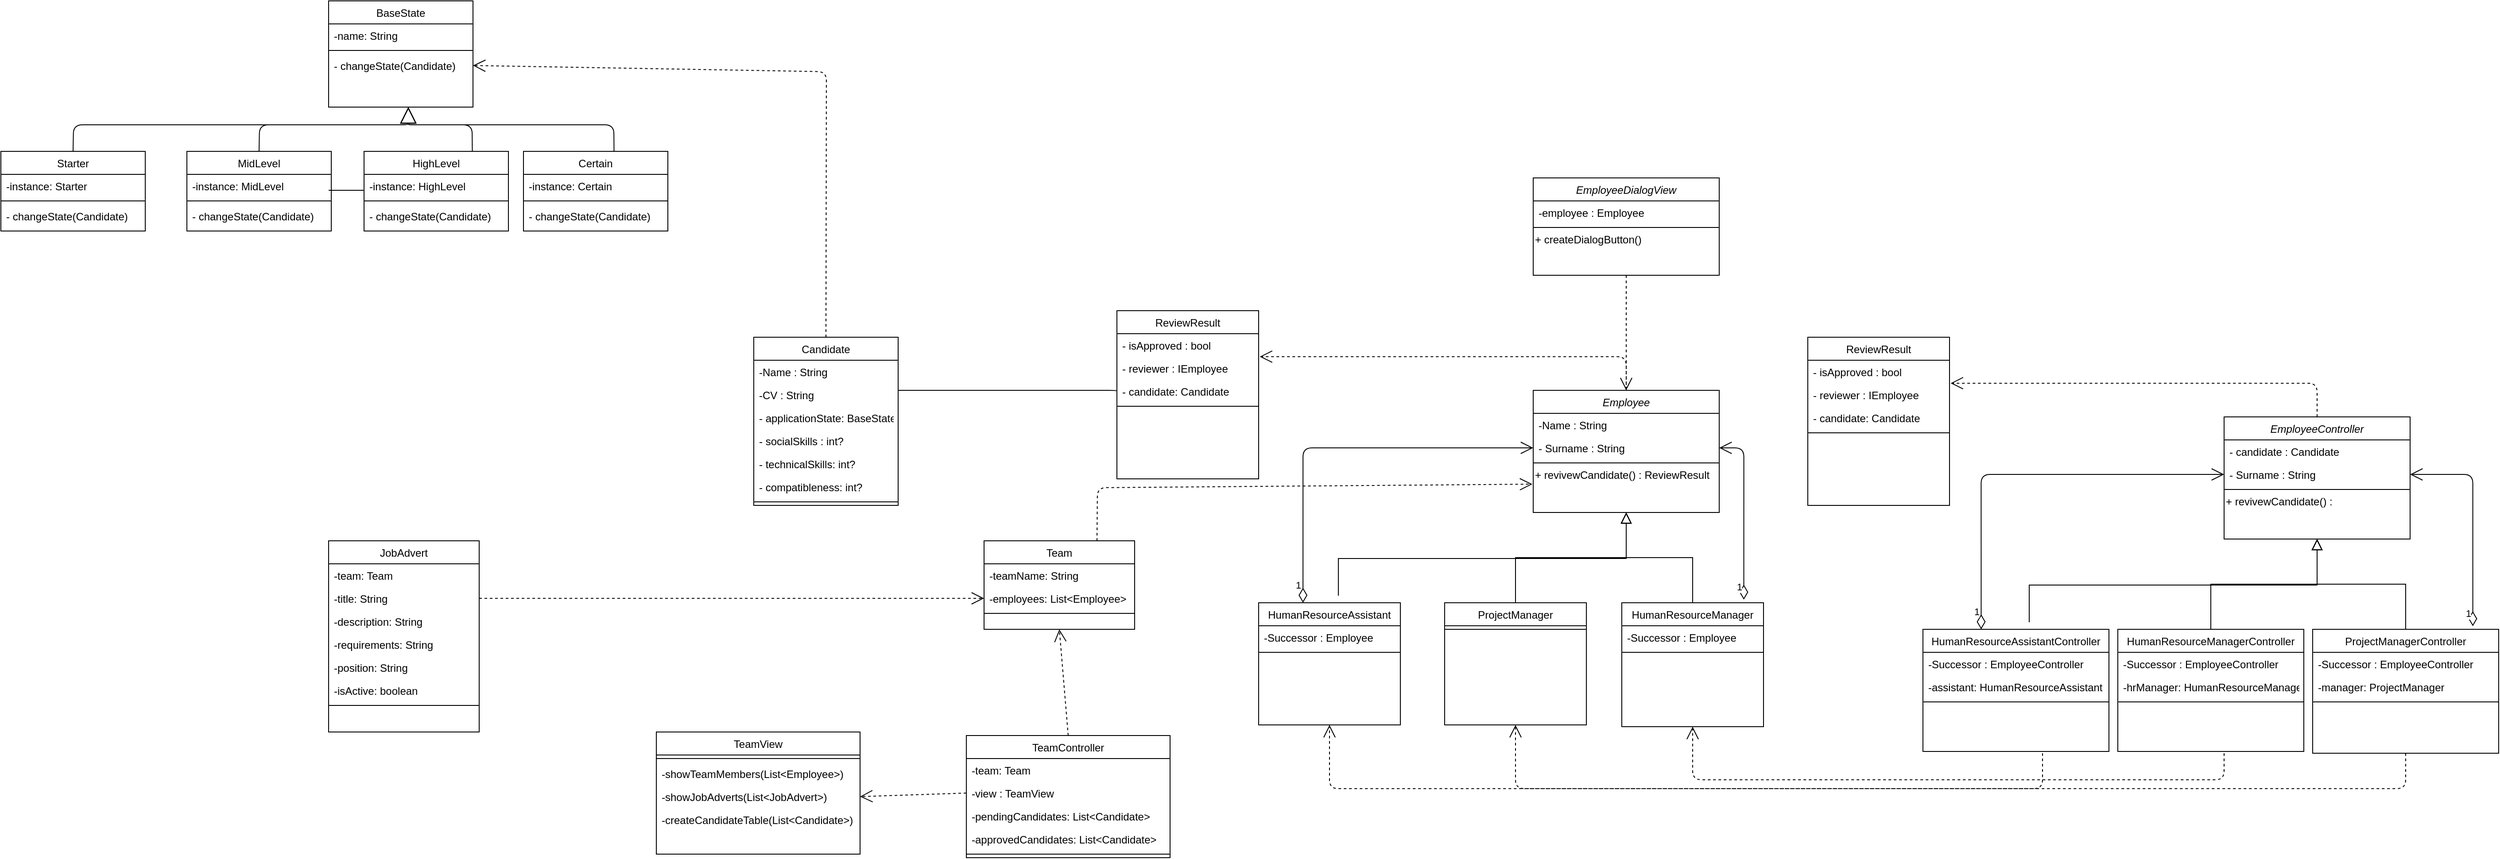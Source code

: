 <mxfile version="14.7.0" type="github"><diagram id="eGSyPyv8vMPq-iq0qNmp" name="Page-1"><mxGraphModel dx="4042" dy="2121" grid="1" gridSize="10" guides="1" tooltips="1" connect="1" arrows="1" fold="1" page="1" pageScale="1" pageWidth="827" pageHeight="1169" math="0" shadow="0"><root><mxCell id="0"/><mxCell id="1" parent="0"/><mxCell id="WmnYeCouEaoD0hvjjaaP-2" value="Employee" style="swimlane;fontStyle=2;align=center;verticalAlign=top;childLayout=stackLayout;horizontal=1;startSize=26;horizontalStack=0;resizeParent=1;resizeLast=0;collapsible=1;marginBottom=0;rounded=0;shadow=0;strokeWidth=1;" vertex="1" parent="1"><mxGeometry x="550" y="130" width="210" height="138" as="geometry"><mxRectangle x="230" y="140" width="160" height="26" as="alternateBounds"/></mxGeometry></mxCell><mxCell id="WmnYeCouEaoD0hvjjaaP-3" value="-Name : String" style="text;align=left;verticalAlign=top;spacingLeft=4;spacingRight=4;overflow=hidden;rotatable=0;points=[[0,0.5],[1,0.5]];portConstraint=eastwest;" vertex="1" parent="WmnYeCouEaoD0hvjjaaP-2"><mxGeometry y="26" width="210" height="26" as="geometry"/></mxCell><mxCell id="WmnYeCouEaoD0hvjjaaP-4" value="- Surname : String" style="text;align=left;verticalAlign=top;spacingLeft=4;spacingRight=4;overflow=hidden;rotatable=0;points=[[0,0.5],[1,0.5]];portConstraint=eastwest;rounded=0;shadow=0;html=0;" vertex="1" parent="WmnYeCouEaoD0hvjjaaP-2"><mxGeometry y="52" width="210" height="26" as="geometry"/></mxCell><mxCell id="WmnYeCouEaoD0hvjjaaP-5" value="" style="line;html=1;strokeWidth=1;align=left;verticalAlign=middle;spacingTop=-1;spacingLeft=3;spacingRight=3;rotatable=0;labelPosition=right;points=[];portConstraint=eastwest;" vertex="1" parent="WmnYeCouEaoD0hvjjaaP-2"><mxGeometry y="78" width="210" height="8" as="geometry"/></mxCell><mxCell id="WmnYeCouEaoD0hvjjaaP-6" value="+ revivewCandidate() :&amp;nbsp;&lt;span style=&quot;text-align: center&quot;&gt;ReviewResult&lt;/span&gt;" style="text;html=1;align=left;verticalAlign=middle;resizable=0;points=[];autosize=1;strokeColor=none;" vertex="1" parent="WmnYeCouEaoD0hvjjaaP-2"><mxGeometry y="86" width="210" height="20" as="geometry"/></mxCell><mxCell id="WmnYeCouEaoD0hvjjaaP-7" value="ProjectManager" style="swimlane;fontStyle=0;align=center;verticalAlign=top;childLayout=stackLayout;horizontal=1;startSize=26;horizontalStack=0;resizeParent=1;resizeLast=0;collapsible=1;marginBottom=0;rounded=0;shadow=0;strokeWidth=1;" vertex="1" parent="1"><mxGeometry x="450" y="370" width="160" height="138" as="geometry"><mxRectangle x="130" y="380" width="160" height="26" as="alternateBounds"/></mxGeometry></mxCell><mxCell id="WmnYeCouEaoD0hvjjaaP-8" value="" style="line;html=1;strokeWidth=1;align=left;verticalAlign=middle;spacingTop=-1;spacingLeft=3;spacingRight=3;rotatable=0;labelPosition=right;points=[];portConstraint=eastwest;" vertex="1" parent="WmnYeCouEaoD0hvjjaaP-7"><mxGeometry y="26" width="160" height="8" as="geometry"/></mxCell><mxCell id="WmnYeCouEaoD0hvjjaaP-9" value="" style="endArrow=block;endSize=10;endFill=0;shadow=0;strokeWidth=1;rounded=0;edgeStyle=elbowEdgeStyle;elbow=vertical;" edge="1" parent="1" source="WmnYeCouEaoD0hvjjaaP-7" target="WmnYeCouEaoD0hvjjaaP-2"><mxGeometry width="160" relative="1" as="geometry"><mxPoint x="530" y="213" as="sourcePoint"/><mxPoint x="530" y="213" as="targetPoint"/></mxGeometry></mxCell><mxCell id="WmnYeCouEaoD0hvjjaaP-10" value="HumanResourceManager" style="swimlane;fontStyle=0;align=center;verticalAlign=top;childLayout=stackLayout;horizontal=1;startSize=26;horizontalStack=0;resizeParent=1;resizeLast=0;collapsible=1;marginBottom=0;rounded=0;shadow=0;strokeWidth=1;" vertex="1" parent="1"><mxGeometry x="650" y="370" width="160" height="140" as="geometry"><mxRectangle x="340" y="380" width="170" height="26" as="alternateBounds"/></mxGeometry></mxCell><mxCell id="WmnYeCouEaoD0hvjjaaP-11" value="-Successor : Employee" style="text;align=left;verticalAlign=top;spacingLeft=4;spacingRight=4;overflow=hidden;rotatable=0;points=[[0,0.5],[1,0.5]];portConstraint=eastwest;" vertex="1" parent="WmnYeCouEaoD0hvjjaaP-10"><mxGeometry y="26" width="160" height="26" as="geometry"/></mxCell><mxCell id="WmnYeCouEaoD0hvjjaaP-12" value="" style="line;html=1;strokeWidth=1;align=left;verticalAlign=middle;spacingTop=-1;spacingLeft=3;spacingRight=3;rotatable=0;labelPosition=right;points=[];portConstraint=eastwest;" vertex="1" parent="WmnYeCouEaoD0hvjjaaP-10"><mxGeometry y="52" width="160" height="8" as="geometry"/></mxCell><mxCell id="WmnYeCouEaoD0hvjjaaP-13" value="" style="endArrow=block;endSize=10;endFill=0;shadow=0;strokeWidth=1;rounded=0;edgeStyle=elbowEdgeStyle;elbow=vertical;" edge="1" parent="1" source="WmnYeCouEaoD0hvjjaaP-10" target="WmnYeCouEaoD0hvjjaaP-2"><mxGeometry width="160" relative="1" as="geometry"><mxPoint x="540" y="383" as="sourcePoint"/><mxPoint x="640" y="281" as="targetPoint"/></mxGeometry></mxCell><mxCell id="WmnYeCouEaoD0hvjjaaP-14" value="HumanResourceAssistant" style="swimlane;fontStyle=0;align=center;verticalAlign=top;childLayout=stackLayout;horizontal=1;startSize=26;horizontalStack=0;resizeParent=1;resizeLast=0;collapsible=1;marginBottom=0;rounded=0;shadow=0;strokeWidth=1;" vertex="1" parent="1"><mxGeometry x="240" y="370" width="160" height="138" as="geometry"><mxRectangle x="130" y="380" width="160" height="26" as="alternateBounds"/></mxGeometry></mxCell><mxCell id="WmnYeCouEaoD0hvjjaaP-15" value="-Successor : Employee" style="text;align=left;verticalAlign=top;spacingLeft=4;spacingRight=4;overflow=hidden;rotatable=0;points=[[0,0.5],[1,0.5]];portConstraint=eastwest;" vertex="1" parent="WmnYeCouEaoD0hvjjaaP-14"><mxGeometry y="26" width="160" height="26" as="geometry"/></mxCell><mxCell id="WmnYeCouEaoD0hvjjaaP-16" value="" style="line;html=1;strokeWidth=1;align=left;verticalAlign=middle;spacingTop=-1;spacingLeft=3;spacingRight=3;rotatable=0;labelPosition=right;points=[];portConstraint=eastwest;" vertex="1" parent="WmnYeCouEaoD0hvjjaaP-14"><mxGeometry y="52" width="160" height="8" as="geometry"/></mxCell><mxCell id="WmnYeCouEaoD0hvjjaaP-17" value="" style="endArrow=block;endSize=10;endFill=0;shadow=0;strokeWidth=1;rounded=0;edgeStyle=elbowEdgeStyle;elbow=vertical;entryX=0.5;entryY=1;entryDx=0;entryDy=0;" edge="1" parent="1" target="WmnYeCouEaoD0hvjjaaP-2"><mxGeometry width="160" relative="1" as="geometry"><mxPoint x="330" y="362" as="sourcePoint"/><mxPoint x="220" y="260" as="targetPoint"/><Array as="points"><mxPoint x="510" y="320"/><mxPoint x="510" y="320"/></Array></mxGeometry></mxCell><mxCell id="WmnYeCouEaoD0hvjjaaP-18" value="ReviewResult" style="swimlane;fontStyle=0;align=center;verticalAlign=top;childLayout=stackLayout;horizontal=1;startSize=26;horizontalStack=0;resizeParent=1;resizeLast=0;collapsible=1;marginBottom=0;rounded=0;shadow=0;strokeWidth=1;" vertex="1" parent="1"><mxGeometry x="80" y="40" width="160" height="190" as="geometry"><mxRectangle x="130" y="380" width="160" height="26" as="alternateBounds"/></mxGeometry></mxCell><mxCell id="WmnYeCouEaoD0hvjjaaP-19" value="- isApproved : bool" style="text;align=left;verticalAlign=top;spacingLeft=4;spacingRight=4;overflow=hidden;rotatable=0;points=[[0,0.5],[1,0.5]];portConstraint=eastwest;" vertex="1" parent="WmnYeCouEaoD0hvjjaaP-18"><mxGeometry y="26" width="160" height="26" as="geometry"/></mxCell><mxCell id="WmnYeCouEaoD0hvjjaaP-20" value="- reviewer : IEmployee" style="text;align=left;verticalAlign=top;spacingLeft=4;spacingRight=4;overflow=hidden;rotatable=0;points=[[0,0.5],[1,0.5]];portConstraint=eastwest;" vertex="1" parent="WmnYeCouEaoD0hvjjaaP-18"><mxGeometry y="52" width="160" height="26" as="geometry"/></mxCell><mxCell id="WmnYeCouEaoD0hvjjaaP-21" value="- candidate: Candidate" style="text;align=left;verticalAlign=top;spacingLeft=4;spacingRight=4;overflow=hidden;rotatable=0;points=[[0,0.5],[1,0.5]];portConstraint=eastwest;" vertex="1" parent="WmnYeCouEaoD0hvjjaaP-18"><mxGeometry y="78" width="160" height="26" as="geometry"/></mxCell><mxCell id="WmnYeCouEaoD0hvjjaaP-22" value="" style="line;html=1;strokeWidth=1;align=left;verticalAlign=middle;spacingTop=-1;spacingLeft=3;spacingRight=3;rotatable=0;labelPosition=right;points=[];portConstraint=eastwest;" vertex="1" parent="WmnYeCouEaoD0hvjjaaP-18"><mxGeometry y="104" width="160" height="8" as="geometry"/></mxCell><mxCell id="WmnYeCouEaoD0hvjjaaP-23" value="1" style="endArrow=open;html=1;endSize=12;startArrow=diamondThin;startSize=14;startFill=0;edgeStyle=orthogonalEdgeStyle;align=left;verticalAlign=bottom;entryX=0;entryY=0.5;entryDx=0;entryDy=0;exitX=0.313;exitY=0;exitDx=0;exitDy=0;exitPerimeter=0;" edge="1" parent="1" source="WmnYeCouEaoD0hvjjaaP-14" target="WmnYeCouEaoD0hvjjaaP-4"><mxGeometry x="-0.952" y="10" relative="1" as="geometry"><mxPoint x="290" y="350" as="sourcePoint"/><mxPoint x="880" y="220" as="targetPoint"/><mxPoint as="offset"/></mxGeometry></mxCell><mxCell id="WmnYeCouEaoD0hvjjaaP-24" value="1" style="endArrow=open;html=1;endSize=12;startArrow=diamondThin;startSize=14;startFill=0;edgeStyle=orthogonalEdgeStyle;align=left;verticalAlign=bottom;entryX=1;entryY=0.5;entryDx=0;entryDy=0;exitX=0.861;exitY=-0.025;exitDx=0;exitDy=0;exitPerimeter=0;" edge="1" parent="1" source="WmnYeCouEaoD0hvjjaaP-10" target="WmnYeCouEaoD0hvjjaaP-4"><mxGeometry x="-0.952" y="10" relative="1" as="geometry"><mxPoint x="1050" y="325" as="sourcePoint"/><mxPoint x="810" y="170" as="targetPoint"/><mxPoint as="offset"/></mxGeometry></mxCell><mxCell id="WmnYeCouEaoD0hvjjaaP-25" value="" style="endArrow=open;endSize=12;dashed=1;html=1;entryX=1.008;entryY=-0.002;entryDx=0;entryDy=0;entryPerimeter=0;exitX=0.5;exitY=0;exitDx=0;exitDy=0;" edge="1" parent="1" source="WmnYeCouEaoD0hvjjaaP-2" target="WmnYeCouEaoD0hvjjaaP-20"><mxGeometry x="0.028" y="-19" width="160" relative="1" as="geometry"><mxPoint x="630" y="90" as="sourcePoint"/><mxPoint x="570" y="160" as="targetPoint"/><Array as="points"><mxPoint x="655" y="92"/></Array><mxPoint as="offset"/></mxGeometry></mxCell><mxCell id="WmnYeCouEaoD0hvjjaaP-26" value="Candidate&#10;" style="swimlane;fontStyle=0;align=center;verticalAlign=top;childLayout=stackLayout;horizontal=1;startSize=26;horizontalStack=0;resizeParent=1;resizeLast=0;collapsible=1;marginBottom=0;rounded=0;shadow=0;strokeWidth=1;" vertex="1" parent="1"><mxGeometry x="-330" y="70" width="163" height="190" as="geometry"><mxRectangle x="130" y="380" width="160" height="26" as="alternateBounds"/></mxGeometry></mxCell><mxCell id="WmnYeCouEaoD0hvjjaaP-27" value="-Name : String" style="text;align=left;verticalAlign=top;spacingLeft=4;spacingRight=4;overflow=hidden;rotatable=0;points=[[0,0.5],[1,0.5]];portConstraint=eastwest;" vertex="1" parent="WmnYeCouEaoD0hvjjaaP-26"><mxGeometry y="26" width="163" height="26" as="geometry"/></mxCell><mxCell id="WmnYeCouEaoD0hvjjaaP-28" value="-CV : String" style="text;align=left;verticalAlign=top;spacingLeft=4;spacingRight=4;overflow=hidden;rotatable=0;points=[[0,0.5],[1,0.5]];portConstraint=eastwest;" vertex="1" parent="WmnYeCouEaoD0hvjjaaP-26"><mxGeometry y="52" width="163" height="26" as="geometry"/></mxCell><mxCell id="WmnYeCouEaoD0hvjjaaP-29" value="- applicationState: BaseState" style="text;align=left;verticalAlign=top;spacingLeft=4;spacingRight=4;overflow=hidden;rotatable=0;points=[[0,0.5],[1,0.5]];portConstraint=eastwest;" vertex="1" parent="WmnYeCouEaoD0hvjjaaP-26"><mxGeometry y="78" width="163" height="26" as="geometry"/></mxCell><mxCell id="WmnYeCouEaoD0hvjjaaP-30" value="- socialSkills : int?" style="text;align=left;verticalAlign=top;spacingLeft=4;spacingRight=4;overflow=hidden;rotatable=0;points=[[0,0.5],[1,0.5]];portConstraint=eastwest;" vertex="1" parent="WmnYeCouEaoD0hvjjaaP-26"><mxGeometry y="104" width="163" height="26" as="geometry"/></mxCell><mxCell id="WmnYeCouEaoD0hvjjaaP-31" value="- technicalSkills: int?" style="text;align=left;verticalAlign=top;spacingLeft=4;spacingRight=4;overflow=hidden;rotatable=0;points=[[0,0.5],[1,0.5]];portConstraint=eastwest;" vertex="1" parent="WmnYeCouEaoD0hvjjaaP-26"><mxGeometry y="130" width="163" height="26" as="geometry"/></mxCell><mxCell id="WmnYeCouEaoD0hvjjaaP-32" value="- compatibleness: int?" style="text;align=left;verticalAlign=top;spacingLeft=4;spacingRight=4;overflow=hidden;rotatable=0;points=[[0,0.5],[1,0.5]];portConstraint=eastwest;" vertex="1" parent="WmnYeCouEaoD0hvjjaaP-26"><mxGeometry y="156" width="163" height="26" as="geometry"/></mxCell><mxCell id="WmnYeCouEaoD0hvjjaaP-33" value="" style="line;html=1;strokeWidth=1;align=left;verticalAlign=middle;spacingTop=-1;spacingLeft=3;spacingRight=3;rotatable=0;labelPosition=right;points=[];portConstraint=eastwest;" vertex="1" parent="WmnYeCouEaoD0hvjjaaP-26"><mxGeometry y="182" width="163" height="8" as="geometry"/></mxCell><mxCell id="WmnYeCouEaoD0hvjjaaP-34" value="" style="endArrow=none;html=1;edgeStyle=orthogonalEdgeStyle;entryX=0;entryY=0.5;entryDx=0;entryDy=0;" edge="1" parent="1" target="WmnYeCouEaoD0hvjjaaP-21"><mxGeometry relative="1" as="geometry"><mxPoint x="-167" y="130" as="sourcePoint"/><mxPoint x="-7" y="130" as="targetPoint"/><Array as="points"><mxPoint x="80" y="130"/></Array></mxGeometry></mxCell><mxCell id="WmnYeCouEaoD0hvjjaaP-35" value="EmployeeController" style="swimlane;fontStyle=2;align=center;verticalAlign=top;childLayout=stackLayout;horizontal=1;startSize=26;horizontalStack=0;resizeParent=1;resizeLast=0;collapsible=1;marginBottom=0;rounded=0;shadow=0;strokeWidth=1;" vertex="1" parent="1"><mxGeometry x="1330" y="160" width="210" height="138" as="geometry"><mxRectangle x="230" y="140" width="160" height="26" as="alternateBounds"/></mxGeometry></mxCell><mxCell id="WmnYeCouEaoD0hvjjaaP-36" value="- candidate : Candidate" style="text;align=left;verticalAlign=top;spacingLeft=4;spacingRight=4;overflow=hidden;rotatable=0;points=[[0,0.5],[1,0.5]];portConstraint=eastwest;" vertex="1" parent="WmnYeCouEaoD0hvjjaaP-35"><mxGeometry y="26" width="210" height="26" as="geometry"/></mxCell><mxCell id="WmnYeCouEaoD0hvjjaaP-37" value="- Surname : String" style="text;align=left;verticalAlign=top;spacingLeft=4;spacingRight=4;overflow=hidden;rotatable=0;points=[[0,0.5],[1,0.5]];portConstraint=eastwest;rounded=0;shadow=0;html=0;" vertex="1" parent="WmnYeCouEaoD0hvjjaaP-35"><mxGeometry y="52" width="210" height="26" as="geometry"/></mxCell><mxCell id="WmnYeCouEaoD0hvjjaaP-38" value="" style="line;html=1;strokeWidth=1;align=left;verticalAlign=middle;spacingTop=-1;spacingLeft=3;spacingRight=3;rotatable=0;labelPosition=right;points=[];portConstraint=eastwest;" vertex="1" parent="WmnYeCouEaoD0hvjjaaP-35"><mxGeometry y="78" width="210" height="8" as="geometry"/></mxCell><mxCell id="WmnYeCouEaoD0hvjjaaP-39" value="+ revivewCandidate() :" style="text;html=1;align=left;verticalAlign=middle;resizable=0;points=[];autosize=1;strokeColor=none;" vertex="1" parent="WmnYeCouEaoD0hvjjaaP-35"><mxGeometry y="86" width="210" height="20" as="geometry"/></mxCell><mxCell id="WmnYeCouEaoD0hvjjaaP-40" value="HumanResourceManagerController" style="swimlane;fontStyle=0;align=center;verticalAlign=top;childLayout=stackLayout;horizontal=1;startSize=26;horizontalStack=0;resizeParent=1;resizeLast=0;collapsible=1;marginBottom=0;rounded=0;shadow=0;strokeWidth=1;" vertex="1" parent="1"><mxGeometry x="1210" y="400" width="210" height="138" as="geometry"><mxRectangle x="130" y="380" width="160" height="26" as="alternateBounds"/></mxGeometry></mxCell><mxCell id="WmnYeCouEaoD0hvjjaaP-41" value="-Successor : EmployeeController" style="text;align=left;verticalAlign=top;spacingLeft=4;spacingRight=4;overflow=hidden;rotatable=0;points=[[0,0.5],[1,0.5]];portConstraint=eastwest;" vertex="1" parent="WmnYeCouEaoD0hvjjaaP-40"><mxGeometry y="26" width="210" height="26" as="geometry"/></mxCell><mxCell id="WmnYeCouEaoD0hvjjaaP-42" value="-hrManager: HumanResourceManager" style="text;align=left;verticalAlign=top;spacingLeft=4;spacingRight=4;overflow=hidden;rotatable=0;points=[[0,0.5],[1,0.5]];portConstraint=eastwest;" vertex="1" parent="WmnYeCouEaoD0hvjjaaP-40"><mxGeometry y="52" width="210" height="26" as="geometry"/></mxCell><mxCell id="WmnYeCouEaoD0hvjjaaP-43" value="" style="line;html=1;strokeWidth=1;align=left;verticalAlign=middle;spacingTop=-1;spacingLeft=3;spacingRight=3;rotatable=0;labelPosition=right;points=[];portConstraint=eastwest;" vertex="1" parent="WmnYeCouEaoD0hvjjaaP-40"><mxGeometry y="78" width="210" height="8" as="geometry"/></mxCell><mxCell id="WmnYeCouEaoD0hvjjaaP-44" value="" style="endArrow=block;endSize=10;endFill=0;shadow=0;strokeWidth=1;rounded=0;edgeStyle=elbowEdgeStyle;elbow=vertical;" edge="1" parent="1" source="WmnYeCouEaoD0hvjjaaP-40" target="WmnYeCouEaoD0hvjjaaP-35"><mxGeometry width="160" relative="1" as="geometry"><mxPoint x="1310" y="243" as="sourcePoint"/><mxPoint x="1310" y="243" as="targetPoint"/></mxGeometry></mxCell><mxCell id="WmnYeCouEaoD0hvjjaaP-45" value="ProjectManagerController" style="swimlane;fontStyle=0;align=center;verticalAlign=top;childLayout=stackLayout;horizontal=1;startSize=26;horizontalStack=0;resizeParent=1;resizeLast=0;collapsible=1;marginBottom=0;rounded=0;shadow=0;strokeWidth=1;" vertex="1" parent="1"><mxGeometry x="1430" y="400" width="210" height="140" as="geometry"><mxRectangle x="340" y="380" width="170" height="26" as="alternateBounds"/></mxGeometry></mxCell><mxCell id="WmnYeCouEaoD0hvjjaaP-46" value="-Successor : EmployeeController" style="text;align=left;verticalAlign=top;spacingLeft=4;spacingRight=4;overflow=hidden;rotatable=0;points=[[0,0.5],[1,0.5]];portConstraint=eastwest;" vertex="1" parent="WmnYeCouEaoD0hvjjaaP-45"><mxGeometry y="26" width="210" height="26" as="geometry"/></mxCell><mxCell id="WmnYeCouEaoD0hvjjaaP-47" value="-manager: ProjectManager" style="text;align=left;verticalAlign=top;spacingLeft=4;spacingRight=4;overflow=hidden;rotatable=0;points=[[0,0.5],[1,0.5]];portConstraint=eastwest;" vertex="1" parent="WmnYeCouEaoD0hvjjaaP-45"><mxGeometry y="52" width="210" height="26" as="geometry"/></mxCell><mxCell id="WmnYeCouEaoD0hvjjaaP-48" value="" style="line;html=1;strokeWidth=1;align=left;verticalAlign=middle;spacingTop=-1;spacingLeft=3;spacingRight=3;rotatable=0;labelPosition=right;points=[];portConstraint=eastwest;" vertex="1" parent="WmnYeCouEaoD0hvjjaaP-45"><mxGeometry y="78" width="210" height="8" as="geometry"/></mxCell><mxCell id="WmnYeCouEaoD0hvjjaaP-49" value="" style="endArrow=block;endSize=10;endFill=0;shadow=0;strokeWidth=1;rounded=0;edgeStyle=elbowEdgeStyle;elbow=vertical;" edge="1" parent="1" source="WmnYeCouEaoD0hvjjaaP-45" target="WmnYeCouEaoD0hvjjaaP-35"><mxGeometry width="160" relative="1" as="geometry"><mxPoint x="1320" y="413" as="sourcePoint"/><mxPoint x="1420" y="311" as="targetPoint"/></mxGeometry></mxCell><mxCell id="WmnYeCouEaoD0hvjjaaP-50" value="HumanResourceAssistantController" style="swimlane;fontStyle=0;align=center;verticalAlign=top;childLayout=stackLayout;horizontal=1;startSize=26;horizontalStack=0;resizeParent=1;resizeLast=0;collapsible=1;marginBottom=0;rounded=0;shadow=0;strokeWidth=1;" vertex="1" parent="1"><mxGeometry x="990" y="400" width="210" height="138" as="geometry"><mxRectangle x="130" y="380" width="160" height="26" as="alternateBounds"/></mxGeometry></mxCell><mxCell id="WmnYeCouEaoD0hvjjaaP-51" value="-Successor : EmployeeController" style="text;align=left;verticalAlign=top;spacingLeft=4;spacingRight=4;overflow=hidden;rotatable=0;points=[[0,0.5],[1,0.5]];portConstraint=eastwest;" vertex="1" parent="WmnYeCouEaoD0hvjjaaP-50"><mxGeometry y="26" width="210" height="26" as="geometry"/></mxCell><mxCell id="WmnYeCouEaoD0hvjjaaP-52" value="-assistant: HumanResourceAssistant" style="text;align=left;verticalAlign=top;spacingLeft=4;spacingRight=4;overflow=hidden;rotatable=0;points=[[0,0.5],[1,0.5]];portConstraint=eastwest;" vertex="1" parent="WmnYeCouEaoD0hvjjaaP-50"><mxGeometry y="52" width="210" height="26" as="geometry"/></mxCell><mxCell id="WmnYeCouEaoD0hvjjaaP-53" value="" style="line;html=1;strokeWidth=1;align=left;verticalAlign=middle;spacingTop=-1;spacingLeft=3;spacingRight=3;rotatable=0;labelPosition=right;points=[];portConstraint=eastwest;" vertex="1" parent="WmnYeCouEaoD0hvjjaaP-50"><mxGeometry y="78" width="210" height="8" as="geometry"/></mxCell><mxCell id="WmnYeCouEaoD0hvjjaaP-54" value="" style="endArrow=block;endSize=10;endFill=0;shadow=0;strokeWidth=1;rounded=0;edgeStyle=elbowEdgeStyle;elbow=vertical;entryX=0.5;entryY=1;entryDx=0;entryDy=0;" edge="1" parent="1" target="WmnYeCouEaoD0hvjjaaP-35"><mxGeometry width="160" relative="1" as="geometry"><mxPoint x="1110.0" y="392" as="sourcePoint"/><mxPoint x="1000" y="290" as="targetPoint"/><Array as="points"><mxPoint x="1290" y="350"/><mxPoint x="1290" y="350"/></Array></mxGeometry></mxCell><mxCell id="WmnYeCouEaoD0hvjjaaP-55" value="ReviewResult" style="swimlane;fontStyle=0;align=center;verticalAlign=top;childLayout=stackLayout;horizontal=1;startSize=26;horizontalStack=0;resizeParent=1;resizeLast=0;collapsible=1;marginBottom=0;rounded=0;shadow=0;strokeWidth=1;" vertex="1" parent="1"><mxGeometry x="860" y="70" width="160" height="190" as="geometry"><mxRectangle x="130" y="380" width="160" height="26" as="alternateBounds"/></mxGeometry></mxCell><mxCell id="WmnYeCouEaoD0hvjjaaP-56" value="- isApproved : bool" style="text;align=left;verticalAlign=top;spacingLeft=4;spacingRight=4;overflow=hidden;rotatable=0;points=[[0,0.5],[1,0.5]];portConstraint=eastwest;" vertex="1" parent="WmnYeCouEaoD0hvjjaaP-55"><mxGeometry y="26" width="160" height="26" as="geometry"/></mxCell><mxCell id="WmnYeCouEaoD0hvjjaaP-57" value="- reviewer : IEmployee" style="text;align=left;verticalAlign=top;spacingLeft=4;spacingRight=4;overflow=hidden;rotatable=0;points=[[0,0.5],[1,0.5]];portConstraint=eastwest;" vertex="1" parent="WmnYeCouEaoD0hvjjaaP-55"><mxGeometry y="52" width="160" height="26" as="geometry"/></mxCell><mxCell id="WmnYeCouEaoD0hvjjaaP-58" value="- candidate: Candidate" style="text;align=left;verticalAlign=top;spacingLeft=4;spacingRight=4;overflow=hidden;rotatable=0;points=[[0,0.5],[1,0.5]];portConstraint=eastwest;" vertex="1" parent="WmnYeCouEaoD0hvjjaaP-55"><mxGeometry y="78" width="160" height="26" as="geometry"/></mxCell><mxCell id="WmnYeCouEaoD0hvjjaaP-59" value="" style="line;html=1;strokeWidth=1;align=left;verticalAlign=middle;spacingTop=-1;spacingLeft=3;spacingRight=3;rotatable=0;labelPosition=right;points=[];portConstraint=eastwest;" vertex="1" parent="WmnYeCouEaoD0hvjjaaP-55"><mxGeometry y="104" width="160" height="8" as="geometry"/></mxCell><mxCell id="WmnYeCouEaoD0hvjjaaP-60" value="1" style="endArrow=open;html=1;endSize=12;startArrow=diamondThin;startSize=14;startFill=0;edgeStyle=orthogonalEdgeStyle;align=left;verticalAlign=bottom;entryX=0;entryY=0.5;entryDx=0;entryDy=0;exitX=0.313;exitY=0;exitDx=0;exitDy=0;exitPerimeter=0;" edge="1" parent="1" source="WmnYeCouEaoD0hvjjaaP-50" target="WmnYeCouEaoD0hvjjaaP-37"><mxGeometry x="-0.952" y="10" relative="1" as="geometry"><mxPoint x="1070" y="380" as="sourcePoint"/><mxPoint x="1660" y="250" as="targetPoint"/><mxPoint as="offset"/></mxGeometry></mxCell><mxCell id="WmnYeCouEaoD0hvjjaaP-61" value="1" style="endArrow=open;html=1;endSize=12;startArrow=diamondThin;startSize=14;startFill=0;edgeStyle=orthogonalEdgeStyle;align=left;verticalAlign=bottom;entryX=1;entryY=0.5;entryDx=0;entryDy=0;exitX=0.861;exitY=-0.025;exitDx=0;exitDy=0;exitPerimeter=0;" edge="1" parent="1" source="WmnYeCouEaoD0hvjjaaP-45" target="WmnYeCouEaoD0hvjjaaP-37"><mxGeometry x="-0.952" y="10" relative="1" as="geometry"><mxPoint x="1830" y="355" as="sourcePoint"/><mxPoint x="1590" y="200" as="targetPoint"/><mxPoint as="offset"/></mxGeometry></mxCell><mxCell id="WmnYeCouEaoD0hvjjaaP-62" value="" style="endArrow=open;endSize=12;dashed=1;html=1;entryX=1.008;entryY=-0.002;entryDx=0;entryDy=0;entryPerimeter=0;exitX=0.5;exitY=0;exitDx=0;exitDy=0;" edge="1" parent="1" source="WmnYeCouEaoD0hvjjaaP-35" target="WmnYeCouEaoD0hvjjaaP-57"><mxGeometry x="0.028" y="-19" width="160" relative="1" as="geometry"><mxPoint x="1410" y="120" as="sourcePoint"/><mxPoint x="1350" y="190" as="targetPoint"/><Array as="points"><mxPoint x="1435" y="122"/></Array><mxPoint as="offset"/></mxGeometry></mxCell><mxCell id="WmnYeCouEaoD0hvjjaaP-63" value="" style="endArrow=open;endSize=12;dashed=1;html=1;exitX=0.5;exitY=1;exitDx=0;exitDy=0;entryX=0.5;entryY=1;entryDx=0;entryDy=0;" edge="1" parent="1" source="WmnYeCouEaoD0hvjjaaP-45" target="WmnYeCouEaoD0hvjjaaP-7"><mxGeometry x="0.021" y="70" width="160" relative="1" as="geometry"><mxPoint x="-120" y="600" as="sourcePoint"/><mxPoint x="200" y="510" as="targetPoint"/><Array as="points"><mxPoint x="1535" y="580"/><mxPoint x="1210" y="580"/><mxPoint x="860" y="580"/><mxPoint x="530" y="580"/></Array><mxPoint as="offset"/></mxGeometry></mxCell><mxCell id="WmnYeCouEaoD0hvjjaaP-64" value="" style="endArrow=open;endSize=12;dashed=1;html=1;exitX=0.5;exitY=1;exitDx=0;exitDy=0;entryX=0.5;entryY=1;entryDx=0;entryDy=0;" edge="1" parent="1" target="WmnYeCouEaoD0hvjjaaP-14"><mxGeometry x="0.021" y="70" width="160" relative="1" as="geometry"><mxPoint x="1125.0" y="540" as="sourcePoint"/><mxPoint x="120" y="508" as="targetPoint"/><Array as="points"><mxPoint x="1125" y="580"/><mxPoint x="800" y="580"/><mxPoint x="450" y="580"/><mxPoint x="320" y="580"/></Array><mxPoint as="offset"/></mxGeometry></mxCell><mxCell id="WmnYeCouEaoD0hvjjaaP-65" value="" style="endArrow=open;endSize=12;dashed=1;html=1;exitX=0.5;exitY=1;exitDx=0;exitDy=0;entryX=0.5;entryY=1;entryDx=0;entryDy=0;" edge="1" parent="1" target="WmnYeCouEaoD0hvjjaaP-10"><mxGeometry x="0.021" y="70" width="160" relative="1" as="geometry"><mxPoint x="1330.0" y="540" as="sourcePoint"/><mxPoint x="525" y="508" as="targetPoint"/><Array as="points"><mxPoint x="1330" y="570"/><mxPoint x="1005" y="570"/><mxPoint x="730" y="570"/></Array><mxPoint as="offset"/></mxGeometry></mxCell><mxCell id="WmnYeCouEaoD0hvjjaaP-66" value="Team&#10;" style="swimlane;fontStyle=0;align=center;verticalAlign=top;childLayout=stackLayout;horizontal=1;startSize=26;horizontalStack=0;resizeParent=1;resizeLast=0;collapsible=1;marginBottom=0;rounded=0;shadow=0;strokeWidth=1;" vertex="1" parent="1"><mxGeometry x="-70" y="300" width="170" height="100" as="geometry"><mxRectangle x="130" y="380" width="160" height="26" as="alternateBounds"/></mxGeometry></mxCell><mxCell id="WmnYeCouEaoD0hvjjaaP-67" value="-teamName: String" style="text;align=left;verticalAlign=top;spacingLeft=4;spacingRight=4;overflow=hidden;rotatable=0;points=[[0,0.5],[1,0.5]];portConstraint=eastwest;" vertex="1" parent="WmnYeCouEaoD0hvjjaaP-66"><mxGeometry y="26" width="170" height="26" as="geometry"/></mxCell><mxCell id="WmnYeCouEaoD0hvjjaaP-68" value="-employees: List&lt;Employee&gt;" style="text;align=left;verticalAlign=top;spacingLeft=4;spacingRight=4;overflow=hidden;rotatable=0;points=[[0,0.5],[1,0.5]];portConstraint=eastwest;" vertex="1" parent="WmnYeCouEaoD0hvjjaaP-66"><mxGeometry y="52" width="170" height="26" as="geometry"/></mxCell><mxCell id="WmnYeCouEaoD0hvjjaaP-69" value="" style="line;html=1;strokeWidth=1;align=left;verticalAlign=middle;spacingTop=-1;spacingLeft=3;spacingRight=3;rotatable=0;labelPosition=right;points=[];portConstraint=eastwest;" vertex="1" parent="WmnYeCouEaoD0hvjjaaP-66"><mxGeometry y="78" width="170" height="8" as="geometry"/></mxCell><mxCell id="WmnYeCouEaoD0hvjjaaP-70" value="" style="endArrow=open;endSize=12;dashed=1;html=1;exitX=0.75;exitY=0;exitDx=0;exitDy=0;" edge="1" parent="1" source="WmnYeCouEaoD0hvjjaaP-66"><mxGeometry x="0.028" y="-19" width="160" relative="1" as="geometry"><mxPoint x="130" y="280" as="sourcePoint"/><mxPoint x="549" y="236" as="targetPoint"/><Array as="points"><mxPoint x="58" y="240"/></Array><mxPoint as="offset"/></mxGeometry></mxCell><mxCell id="WmnYeCouEaoD0hvjjaaP-71" value="JobAdvert&#10;" style="swimlane;fontStyle=0;align=center;verticalAlign=top;childLayout=stackLayout;horizontal=1;startSize=26;horizontalStack=0;resizeParent=1;resizeLast=0;collapsible=1;marginBottom=0;rounded=0;shadow=0;strokeWidth=1;" vertex="1" parent="1"><mxGeometry x="-810" y="300" width="170" height="216" as="geometry"><mxRectangle x="130" y="380" width="160" height="26" as="alternateBounds"/></mxGeometry></mxCell><mxCell id="WmnYeCouEaoD0hvjjaaP-72" value="-team: Team" style="text;align=left;verticalAlign=top;spacingLeft=4;spacingRight=4;overflow=hidden;rotatable=0;points=[[0,0.5],[1,0.5]];portConstraint=eastwest;" vertex="1" parent="WmnYeCouEaoD0hvjjaaP-71"><mxGeometry y="26" width="170" height="26" as="geometry"/></mxCell><mxCell id="WmnYeCouEaoD0hvjjaaP-73" value="-title: String" style="text;align=left;verticalAlign=top;spacingLeft=4;spacingRight=4;overflow=hidden;rotatable=0;points=[[0,0.5],[1,0.5]];portConstraint=eastwest;" vertex="1" parent="WmnYeCouEaoD0hvjjaaP-71"><mxGeometry y="52" width="170" height="26" as="geometry"/></mxCell><mxCell id="WmnYeCouEaoD0hvjjaaP-74" value="-description: String" style="text;align=left;verticalAlign=top;spacingLeft=4;spacingRight=4;overflow=hidden;rotatable=0;points=[[0,0.5],[1,0.5]];portConstraint=eastwest;" vertex="1" parent="WmnYeCouEaoD0hvjjaaP-71"><mxGeometry y="78" width="170" height="26" as="geometry"/></mxCell><mxCell id="WmnYeCouEaoD0hvjjaaP-75" value="-requirements: String" style="text;align=left;verticalAlign=top;spacingLeft=4;spacingRight=4;overflow=hidden;rotatable=0;points=[[0,0.5],[1,0.5]];portConstraint=eastwest;" vertex="1" parent="WmnYeCouEaoD0hvjjaaP-71"><mxGeometry y="104" width="170" height="26" as="geometry"/></mxCell><mxCell id="WmnYeCouEaoD0hvjjaaP-76" value="-position: String" style="text;align=left;verticalAlign=top;spacingLeft=4;spacingRight=4;overflow=hidden;rotatable=0;points=[[0,0.5],[1,0.5]];portConstraint=eastwest;" vertex="1" parent="WmnYeCouEaoD0hvjjaaP-71"><mxGeometry y="130" width="170" height="26" as="geometry"/></mxCell><mxCell id="WmnYeCouEaoD0hvjjaaP-77" value="-isActive: boolean" style="text;align=left;verticalAlign=top;spacingLeft=4;spacingRight=4;overflow=hidden;rotatable=0;points=[[0,0.5],[1,0.5]];portConstraint=eastwest;" vertex="1" parent="WmnYeCouEaoD0hvjjaaP-71"><mxGeometry y="156" width="170" height="26" as="geometry"/></mxCell><mxCell id="WmnYeCouEaoD0hvjjaaP-78" value="" style="line;html=1;strokeWidth=1;align=left;verticalAlign=middle;spacingTop=-1;spacingLeft=3;spacingRight=3;rotatable=0;labelPosition=right;points=[];portConstraint=eastwest;" vertex="1" parent="WmnYeCouEaoD0hvjjaaP-71"><mxGeometry y="182" width="170" height="8" as="geometry"/></mxCell><mxCell id="WmnYeCouEaoD0hvjjaaP-79" value="" style="endArrow=open;endSize=12;dashed=1;html=1;exitX=1;exitY=0.5;exitDx=0;exitDy=0;entryX=0;entryY=0.5;entryDx=0;entryDy=0;" edge="1" parent="1" source="WmnYeCouEaoD0hvjjaaP-73" target="WmnYeCouEaoD0hvjjaaP-68"><mxGeometry x="0.028" y="-19" width="160" relative="1" as="geometry"><mxPoint x="223.72" y="584.05" as="sourcePoint"/><mxPoint x="-90" y="365" as="targetPoint"/><Array as="points"/><mxPoint as="offset"/></mxGeometry></mxCell><mxCell id="WmnYeCouEaoD0hvjjaaP-80" value="TeamController" style="swimlane;fontStyle=0;align=center;verticalAlign=top;childLayout=stackLayout;horizontal=1;startSize=26;horizontalStack=0;resizeParent=1;resizeLast=0;collapsible=1;marginBottom=0;rounded=0;shadow=0;strokeWidth=1;" vertex="1" parent="1"><mxGeometry x="-90" y="520" width="230" height="138" as="geometry"><mxRectangle x="130" y="380" width="160" height="26" as="alternateBounds"/></mxGeometry></mxCell><mxCell id="WmnYeCouEaoD0hvjjaaP-81" value="-team: Team" style="text;align=left;verticalAlign=top;spacingLeft=4;spacingRight=4;overflow=hidden;rotatable=0;points=[[0,0.5],[1,0.5]];portConstraint=eastwest;" vertex="1" parent="WmnYeCouEaoD0hvjjaaP-80"><mxGeometry y="26" width="230" height="26" as="geometry"/></mxCell><mxCell id="WmnYeCouEaoD0hvjjaaP-82" value="-view : TeamView" style="text;align=left;verticalAlign=top;spacingLeft=4;spacingRight=4;overflow=hidden;rotatable=0;points=[[0,0.5],[1,0.5]];portConstraint=eastwest;" vertex="1" parent="WmnYeCouEaoD0hvjjaaP-80"><mxGeometry y="52" width="230" height="26" as="geometry"/></mxCell><mxCell id="WmnYeCouEaoD0hvjjaaP-83" value="-pendingCandidates: List&lt;Candidate&gt;" style="text;align=left;verticalAlign=top;spacingLeft=4;spacingRight=4;overflow=hidden;rotatable=0;points=[[0,0.5],[1,0.5]];portConstraint=eastwest;" vertex="1" parent="WmnYeCouEaoD0hvjjaaP-80"><mxGeometry y="78" width="230" height="26" as="geometry"/></mxCell><mxCell id="WmnYeCouEaoD0hvjjaaP-84" value="-approvedCandidates: List&lt;Candidate&gt;" style="text;align=left;verticalAlign=top;spacingLeft=4;spacingRight=4;overflow=hidden;rotatable=0;points=[[0,0.5],[1,0.5]];portConstraint=eastwest;" vertex="1" parent="WmnYeCouEaoD0hvjjaaP-80"><mxGeometry y="104" width="230" height="26" as="geometry"/></mxCell><mxCell id="WmnYeCouEaoD0hvjjaaP-85" value="" style="line;html=1;strokeWidth=1;align=left;verticalAlign=middle;spacingTop=-1;spacingLeft=3;spacingRight=3;rotatable=0;labelPosition=right;points=[];portConstraint=eastwest;" vertex="1" parent="WmnYeCouEaoD0hvjjaaP-80"><mxGeometry y="130" width="230" height="8" as="geometry"/></mxCell><mxCell id="WmnYeCouEaoD0hvjjaaP-86" value="" style="endArrow=open;endSize=12;dashed=1;html=1;entryX=0.5;entryY=1;entryDx=0;entryDy=0;" edge="1" parent="1" target="WmnYeCouEaoD0hvjjaaP-66"><mxGeometry x="0.028" y="-19" width="160" relative="1" as="geometry"><mxPoint x="25" y="520" as="sourcePoint"/><mxPoint x="20" y="410" as="targetPoint"/><Array as="points"/><mxPoint as="offset"/></mxGeometry></mxCell><mxCell id="WmnYeCouEaoD0hvjjaaP-87" value="TeamView" style="swimlane;fontStyle=0;align=center;verticalAlign=top;childLayout=stackLayout;horizontal=1;startSize=26;horizontalStack=0;resizeParent=1;resizeLast=0;collapsible=1;marginBottom=0;rounded=0;shadow=0;strokeWidth=1;" vertex="1" parent="1"><mxGeometry x="-440" y="516" width="230" height="138" as="geometry"><mxRectangle x="130" y="380" width="160" height="26" as="alternateBounds"/></mxGeometry></mxCell><mxCell id="WmnYeCouEaoD0hvjjaaP-88" value="" style="line;html=1;strokeWidth=1;align=left;verticalAlign=middle;spacingTop=-1;spacingLeft=3;spacingRight=3;rotatable=0;labelPosition=right;points=[];portConstraint=eastwest;" vertex="1" parent="WmnYeCouEaoD0hvjjaaP-87"><mxGeometry y="26" width="230" height="8" as="geometry"/></mxCell><mxCell id="WmnYeCouEaoD0hvjjaaP-89" value="-showTeamMembers(List&lt;Employee&gt;)" style="text;align=left;verticalAlign=top;spacingLeft=4;spacingRight=4;overflow=hidden;rotatable=0;points=[[0,0.5],[1,0.5]];portConstraint=eastwest;" vertex="1" parent="WmnYeCouEaoD0hvjjaaP-87"><mxGeometry y="34" width="230" height="26" as="geometry"/></mxCell><mxCell id="WmnYeCouEaoD0hvjjaaP-90" value="-showJobAdverts(List&lt;JobAdvert&gt;)" style="text;align=left;verticalAlign=top;spacingLeft=4;spacingRight=4;overflow=hidden;rotatable=0;points=[[0,0.5],[1,0.5]];portConstraint=eastwest;" vertex="1" parent="WmnYeCouEaoD0hvjjaaP-87"><mxGeometry y="60" width="230" height="26" as="geometry"/></mxCell><mxCell id="WmnYeCouEaoD0hvjjaaP-91" value="-createCandidateTable(List&lt;Candidate&gt;)" style="text;align=left;verticalAlign=top;spacingLeft=4;spacingRight=4;overflow=hidden;rotatable=0;points=[[0,0.5],[1,0.5]];portConstraint=eastwest;" vertex="1" parent="WmnYeCouEaoD0hvjjaaP-87"><mxGeometry y="86" width="230" height="26" as="geometry"/></mxCell><mxCell id="WmnYeCouEaoD0hvjjaaP-92" value="" style="endArrow=open;endSize=12;dashed=1;html=1;entryX=1;entryY=0.5;entryDx=0;entryDy=0;exitX=0;exitY=0.5;exitDx=0;exitDy=0;" edge="1" parent="1" source="WmnYeCouEaoD0hvjjaaP-82" target="WmnYeCouEaoD0hvjjaaP-90"><mxGeometry x="0.028" y="-19" width="160" relative="1" as="geometry"><mxPoint x="35" y="530" as="sourcePoint"/><mxPoint x="25" y="410" as="targetPoint"/><Array as="points"/><mxPoint as="offset"/></mxGeometry></mxCell><mxCell id="WmnYeCouEaoD0hvjjaaP-93" value="EmployeeDialogView" style="swimlane;fontStyle=2;align=center;verticalAlign=top;childLayout=stackLayout;horizontal=1;startSize=26;horizontalStack=0;resizeParent=1;resizeLast=0;collapsible=1;marginBottom=0;rounded=0;shadow=0;strokeWidth=1;" vertex="1" parent="1"><mxGeometry x="550" y="-110" width="210" height="110" as="geometry"><mxRectangle x="230" y="140" width="160" height="26" as="alternateBounds"/></mxGeometry></mxCell><mxCell id="WmnYeCouEaoD0hvjjaaP-94" value="-employee : Employee" style="text;align=left;verticalAlign=top;spacingLeft=4;spacingRight=4;overflow=hidden;rotatable=0;points=[[0,0.5],[1,0.5]];portConstraint=eastwest;" vertex="1" parent="WmnYeCouEaoD0hvjjaaP-93"><mxGeometry y="26" width="210" height="26" as="geometry"/></mxCell><mxCell id="WmnYeCouEaoD0hvjjaaP-95" value="" style="line;html=1;strokeWidth=1;align=left;verticalAlign=middle;spacingTop=-1;spacingLeft=3;spacingRight=3;rotatable=0;labelPosition=right;points=[];portConstraint=eastwest;" vertex="1" parent="WmnYeCouEaoD0hvjjaaP-93"><mxGeometry y="52" width="210" height="8" as="geometry"/></mxCell><mxCell id="WmnYeCouEaoD0hvjjaaP-96" value="+ createDialogButton()&amp;nbsp;" style="text;html=1;align=left;verticalAlign=middle;resizable=0;points=[];autosize=1;strokeColor=none;" vertex="1" parent="WmnYeCouEaoD0hvjjaaP-93"><mxGeometry y="60" width="210" height="20" as="geometry"/></mxCell><mxCell id="WmnYeCouEaoD0hvjjaaP-97" value="" style="endArrow=open;endSize=12;dashed=1;html=1;exitX=0.5;exitY=1;exitDx=0;exitDy=0;" edge="1" parent="1" source="WmnYeCouEaoD0hvjjaaP-93" target="WmnYeCouEaoD0hvjjaaP-2"><mxGeometry x="0.028" y="-19" width="160" relative="1" as="geometry"><mxPoint x="660" y="40" as="sourcePoint"/><mxPoint x="540" y="44" as="targetPoint"/><Array as="points"/><mxPoint as="offset"/></mxGeometry></mxCell><mxCell id="WmnYeCouEaoD0hvjjaaP-98" value="BaseState" style="swimlane;fontStyle=0;align=center;verticalAlign=top;childLayout=stackLayout;horizontal=1;startSize=26;horizontalStack=0;resizeParent=1;resizeLast=0;collapsible=1;marginBottom=0;rounded=0;shadow=0;strokeWidth=1;" vertex="1" parent="1"><mxGeometry x="-810" y="-310" width="163" height="120" as="geometry"><mxRectangle x="130" y="380" width="160" height="26" as="alternateBounds"/></mxGeometry></mxCell><mxCell id="WmnYeCouEaoD0hvjjaaP-99" value="-name: String" style="text;align=left;verticalAlign=top;spacingLeft=4;spacingRight=4;overflow=hidden;rotatable=0;points=[[0,0.5],[1,0.5]];portConstraint=eastwest;" vertex="1" parent="WmnYeCouEaoD0hvjjaaP-98"><mxGeometry y="26" width="163" height="26" as="geometry"/></mxCell><mxCell id="WmnYeCouEaoD0hvjjaaP-100" value="" style="line;html=1;strokeWidth=1;align=left;verticalAlign=middle;spacingTop=-1;spacingLeft=3;spacingRight=3;rotatable=0;labelPosition=right;points=[];portConstraint=eastwest;" vertex="1" parent="WmnYeCouEaoD0hvjjaaP-98"><mxGeometry y="52" width="163" height="8" as="geometry"/></mxCell><mxCell id="WmnYeCouEaoD0hvjjaaP-101" value="- changeState(Candidate)" style="text;align=left;verticalAlign=top;spacingLeft=4;spacingRight=4;overflow=hidden;rotatable=0;points=[[0,0.5],[1,0.5]];portConstraint=eastwest;" vertex="1" parent="WmnYeCouEaoD0hvjjaaP-98"><mxGeometry y="60" width="163" height="26" as="geometry"/></mxCell><mxCell id="WmnYeCouEaoD0hvjjaaP-102" value="Certain" style="swimlane;fontStyle=0;align=center;verticalAlign=top;childLayout=stackLayout;horizontal=1;startSize=26;horizontalStack=0;resizeParent=1;resizeLast=0;collapsible=1;marginBottom=0;rounded=0;shadow=0;strokeWidth=1;" vertex="1" parent="1"><mxGeometry x="-590" y="-140" width="163" height="90" as="geometry"><mxRectangle x="130" y="380" width="160" height="26" as="alternateBounds"/></mxGeometry></mxCell><mxCell id="WmnYeCouEaoD0hvjjaaP-103" value="-instance: Certain" style="text;align=left;verticalAlign=top;spacingLeft=4;spacingRight=4;overflow=hidden;rotatable=0;points=[[0,0.5],[1,0.5]];portConstraint=eastwest;" vertex="1" parent="WmnYeCouEaoD0hvjjaaP-102"><mxGeometry y="26" width="163" height="26" as="geometry"/></mxCell><mxCell id="WmnYeCouEaoD0hvjjaaP-104" value="" style="line;html=1;strokeWidth=1;align=left;verticalAlign=middle;spacingTop=-1;spacingLeft=3;spacingRight=3;rotatable=0;labelPosition=right;points=[];portConstraint=eastwest;" vertex="1" parent="WmnYeCouEaoD0hvjjaaP-102"><mxGeometry y="52" width="163" height="8" as="geometry"/></mxCell><mxCell id="WmnYeCouEaoD0hvjjaaP-105" value="- changeState(Candidate)" style="text;align=left;verticalAlign=top;spacingLeft=4;spacingRight=4;overflow=hidden;rotatable=0;points=[[0,0.5],[1,0.5]];portConstraint=eastwest;" vertex="1" parent="WmnYeCouEaoD0hvjjaaP-102"><mxGeometry y="60" width="163" height="26" as="geometry"/></mxCell><mxCell id="WmnYeCouEaoD0hvjjaaP-106" value="HighLevel" style="swimlane;fontStyle=0;align=center;verticalAlign=top;childLayout=stackLayout;horizontal=1;startSize=26;horizontalStack=0;resizeParent=1;resizeLast=0;collapsible=1;marginBottom=0;rounded=0;shadow=0;strokeWidth=1;" vertex="1" parent="1"><mxGeometry x="-770" y="-140" width="163" height="90" as="geometry"><mxRectangle x="130" y="380" width="160" height="26" as="alternateBounds"/></mxGeometry></mxCell><mxCell id="WmnYeCouEaoD0hvjjaaP-107" value="-instance: HighLevel" style="text;align=left;verticalAlign=top;spacingLeft=4;spacingRight=4;overflow=hidden;rotatable=0;points=[[0,0.5],[1,0.5]];portConstraint=eastwest;" vertex="1" parent="WmnYeCouEaoD0hvjjaaP-106"><mxGeometry y="26" width="163" height="26" as="geometry"/></mxCell><mxCell id="WmnYeCouEaoD0hvjjaaP-108" value="" style="line;html=1;strokeWidth=1;align=left;verticalAlign=middle;spacingTop=-1;spacingLeft=3;spacingRight=3;rotatable=0;labelPosition=right;points=[];portConstraint=eastwest;" vertex="1" parent="WmnYeCouEaoD0hvjjaaP-106"><mxGeometry y="52" width="163" height="8" as="geometry"/></mxCell><mxCell id="WmnYeCouEaoD0hvjjaaP-109" value="- changeState(Candidate)" style="text;align=left;verticalAlign=top;spacingLeft=4;spacingRight=4;overflow=hidden;rotatable=0;points=[[0,0.5],[1,0.5]];portConstraint=eastwest;" vertex="1" parent="WmnYeCouEaoD0hvjjaaP-106"><mxGeometry y="60" width="163" height="26" as="geometry"/></mxCell><mxCell id="WmnYeCouEaoD0hvjjaaP-110" value="MidLevel" style="swimlane;fontStyle=0;align=center;verticalAlign=top;childLayout=stackLayout;horizontal=1;startSize=26;horizontalStack=0;resizeParent=1;resizeLast=0;collapsible=1;marginBottom=0;rounded=0;shadow=0;strokeWidth=1;" vertex="1" parent="1"><mxGeometry x="-970" y="-140" width="163" height="90" as="geometry"><mxRectangle x="130" y="380" width="160" height="26" as="alternateBounds"/></mxGeometry></mxCell><mxCell id="WmnYeCouEaoD0hvjjaaP-111" value="-instance: MidLevel" style="text;align=left;verticalAlign=top;spacingLeft=4;spacingRight=4;overflow=hidden;rotatable=0;points=[[0,0.5],[1,0.5]];portConstraint=eastwest;" vertex="1" parent="WmnYeCouEaoD0hvjjaaP-110"><mxGeometry y="26" width="163" height="26" as="geometry"/></mxCell><mxCell id="WmnYeCouEaoD0hvjjaaP-112" value="" style="line;html=1;strokeWidth=1;align=left;verticalAlign=middle;spacingTop=-1;spacingLeft=3;spacingRight=3;rotatable=0;labelPosition=right;points=[];portConstraint=eastwest;" vertex="1" parent="WmnYeCouEaoD0hvjjaaP-110"><mxGeometry y="52" width="163" height="8" as="geometry"/></mxCell><mxCell id="WmnYeCouEaoD0hvjjaaP-113" value="- changeState(Candidate)" style="text;align=left;verticalAlign=top;spacingLeft=4;spacingRight=4;overflow=hidden;rotatable=0;points=[[0,0.5],[1,0.5]];portConstraint=eastwest;" vertex="1" parent="WmnYeCouEaoD0hvjjaaP-110"><mxGeometry y="60" width="163" height="26" as="geometry"/></mxCell><mxCell id="WmnYeCouEaoD0hvjjaaP-114" value="Starter" style="swimlane;fontStyle=0;align=center;verticalAlign=top;childLayout=stackLayout;horizontal=1;startSize=26;horizontalStack=0;resizeParent=1;resizeLast=0;collapsible=1;marginBottom=0;rounded=0;shadow=0;strokeWidth=1;" vertex="1" parent="1"><mxGeometry x="-1180" y="-140" width="163" height="90" as="geometry"><mxRectangle x="130" y="380" width="160" height="26" as="alternateBounds"/></mxGeometry></mxCell><mxCell id="WmnYeCouEaoD0hvjjaaP-115" value="-instance: Starter" style="text;align=left;verticalAlign=top;spacingLeft=4;spacingRight=4;overflow=hidden;rotatable=0;points=[[0,0.5],[1,0.5]];portConstraint=eastwest;" vertex="1" parent="WmnYeCouEaoD0hvjjaaP-114"><mxGeometry y="26" width="163" height="26" as="geometry"/></mxCell><mxCell id="WmnYeCouEaoD0hvjjaaP-116" value="" style="line;html=1;strokeWidth=1;align=left;verticalAlign=middle;spacingTop=-1;spacingLeft=3;spacingRight=3;rotatable=0;labelPosition=right;points=[];portConstraint=eastwest;" vertex="1" parent="WmnYeCouEaoD0hvjjaaP-114"><mxGeometry y="52" width="163" height="8" as="geometry"/></mxCell><mxCell id="WmnYeCouEaoD0hvjjaaP-117" value="- changeState(Candidate)" style="text;align=left;verticalAlign=top;spacingLeft=4;spacingRight=4;overflow=hidden;rotatable=0;points=[[0,0.5],[1,0.5]];portConstraint=eastwest;" vertex="1" parent="WmnYeCouEaoD0hvjjaaP-114"><mxGeometry y="60" width="163" height="26" as="geometry"/></mxCell><mxCell id="WmnYeCouEaoD0hvjjaaP-118" value="" style="endArrow=block;endSize=16;endFill=0;html=1;exitX=0.5;exitY=0;exitDx=0;exitDy=0;" edge="1" parent="1" source="WmnYeCouEaoD0hvjjaaP-114"><mxGeometry x="0.019" y="10" width="160" relative="1" as="geometry"><mxPoint x="-1098" y="-160" as="sourcePoint"/><mxPoint x="-720" y="-190" as="targetPoint"/><Array as="points"><mxPoint x="-1098" y="-170"/><mxPoint x="-720" y="-170"/></Array><mxPoint as="offset"/></mxGeometry></mxCell><mxCell id="WmnYeCouEaoD0hvjjaaP-119" value="" style="line;strokeWidth=1;fillColor=none;align=left;verticalAlign=middle;spacingTop=-1;spacingLeft=3;spacingRight=3;rotatable=0;labelPosition=right;points=[];portConstraint=eastwest;" vertex="1" parent="1"><mxGeometry x="-810" y="-100" width="40" height="8" as="geometry"/></mxCell><mxCell id="WmnYeCouEaoD0hvjjaaP-120" value="" style="endArrow=block;endSize=16;endFill=0;html=1;exitX=0.5;exitY=0;exitDx=0;exitDy=0;" edge="1" parent="1" source="WmnYeCouEaoD0hvjjaaP-110"><mxGeometry width="160" relative="1" as="geometry"><mxPoint x="-879" y="-170" as="sourcePoint"/><mxPoint x="-720" y="-190" as="targetPoint"/><Array as="points"><mxPoint x="-888" y="-170"/><mxPoint x="-810" y="-170"/><mxPoint x="-720" y="-170"/></Array></mxGeometry></mxCell><mxCell id="WmnYeCouEaoD0hvjjaaP-121" value="" style="endArrow=block;endSize=16;endFill=0;html=1;exitX=0.75;exitY=0;exitDx=0;exitDy=0;" edge="1" parent="1" source="WmnYeCouEaoD0hvjjaaP-106"><mxGeometry width="160" relative="1" as="geometry"><mxPoint x="-878.5" y="-130" as="sourcePoint"/><mxPoint x="-720" y="-190" as="targetPoint"/><Array as="points"><mxPoint x="-648" y="-170"/><mxPoint x="-710" y="-170"/><mxPoint x="-720" y="-170"/></Array></mxGeometry></mxCell><mxCell id="WmnYeCouEaoD0hvjjaaP-122" value="" style="endArrow=block;endSize=16;endFill=0;html=1;exitX=0.75;exitY=0;exitDx=0;exitDy=0;" edge="1" parent="1"><mxGeometry width="160" relative="1" as="geometry"><mxPoint x="-487.75" y="-140" as="sourcePoint"/><mxPoint x="-720" y="-190" as="targetPoint"/><Array as="points"><mxPoint x="-488" y="-170"/><mxPoint x="-550" y="-170"/><mxPoint x="-560" y="-170"/><mxPoint x="-720" y="-170"/></Array></mxGeometry></mxCell><mxCell id="WmnYeCouEaoD0hvjjaaP-123" value="" style="endArrow=open;endSize=12;dashed=1;html=1;exitX=0.5;exitY=0;exitDx=0;exitDy=0;entryX=1;entryY=0.5;entryDx=0;entryDy=0;" edge="1" parent="1" source="WmnYeCouEaoD0hvjjaaP-26" target="WmnYeCouEaoD0hvjjaaP-101"><mxGeometry x="0.028" y="-19" width="160" relative="1" as="geometry"><mxPoint x="-233.28" y="70" as="sourcePoint"/><mxPoint x="-270" y="-290" as="targetPoint"/><Array as="points"><mxPoint x="-248" y="-230"/></Array><mxPoint as="offset"/></mxGeometry></mxCell></root></mxGraphModel></diagram></mxfile>